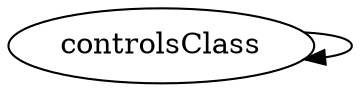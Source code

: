 /* Created by mdot for Matlab */
digraph m2html {
  controlsClass -> controlsClass;

  controlsClass [URL="controlsClass.html"];
}